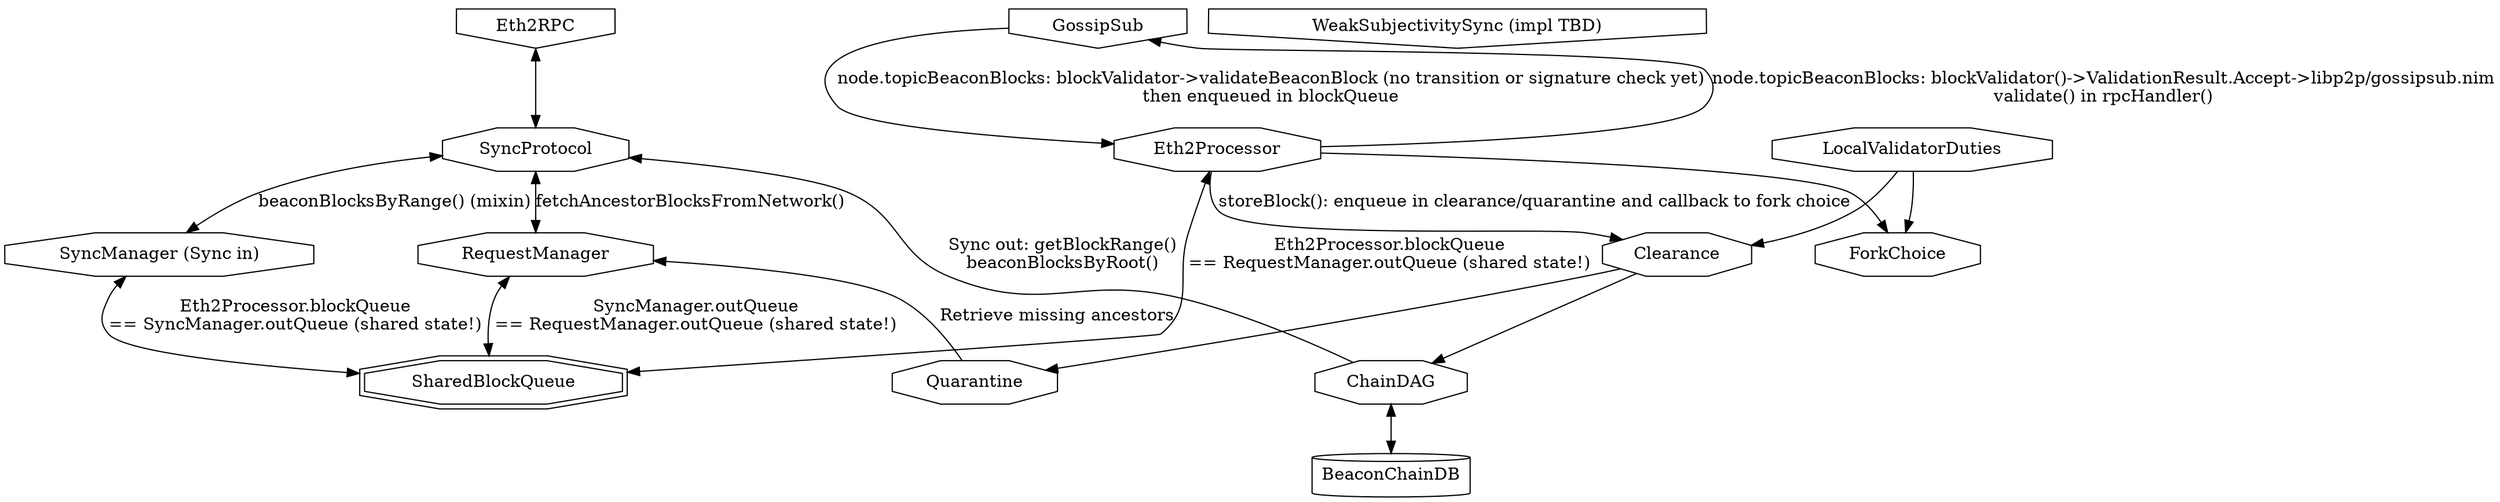 digraph architecture{
  node [shape = invhouse]; Eth2RPC GossipSub WeakSubjectivitySync;
  node [shape = octagon]; SyncManager SyncProtocol RequestManager;
  SyncManager [label="SyncManager (Sync in)"];
  node [shape = doubleoctagon] SharedBlockQueue;
  {rank = same; SyncManager RequestManager;}
  {rank = same; Eth2RPC GossipSub WeakSubjectivitySync;}

  WeakSubjectivitySync [label="WeakSubjectivitySync (impl TBD)"];

  node [shape = octagon]; Eth2Processor RequestManager;
  node [shape = octagon]; ChainDAG Quarantine Clearance;

  Eth2RPC -> SyncProtocol [dir=both]
  SyncProtocol -> SyncManager [dir=both, label="beaconBlocksByRange() (mixin)"]

  GossipSub -> Eth2Processor [label="node.topicBeaconBlocks: blockValidator->validateBeaconBlock (no transition or signature check yet)\nthen enqueued in blockQueue"];
  GossipSub -> Eth2Processor [dir=back, label="node.topicBeaconBlocks: blockValidator()->ValidationResult.Accept->libp2p/gossipsub.nim\nvalidate() in rpcHandler()"];

  Eth2Processor -> Clearance [label="storeBlock(): enqueue in clearance/quarantine and callback to fork choice"];
  SyncProtocol -> RequestManager [dir=both, label="fetchAncestorBlocksFromNetwork()"];

  SyncManager -> SharedBlockQueue [dir=both, label="Eth2Processor.blockQueue\n== SyncManager.outQueue (shared state!)"];
  Eth2Processor -> SharedBlockQueue [dir=both, label="Eth2Processor.blockQueue\n== RequestManager.outQueue (shared state!)"];
  SharedBlockQueue -> RequestManager [dir=both, label="SyncManager.outQueue\n== RequestManager.outQueue (shared state!)"];

  LocalValidatorDuties -> Clearance

  RequestManager -> Quarantine [dir=back, label="Retrieve missing ancestors"]
  Clearance -> Quarantine
  Clearance -> ChainDAG

  Eth2Processor -> ForkChoice
  LocalValidatorDuties -> ForkChoice

  node [shape = cylinder]; BeaconChainDB;
  ChainDAG -> BeaconChainDB [dir=both]

  SyncProtocol -> ChainDAG [dir=back, label="Sync out: getBlockRange()\nbeaconBlocksByRoot()\n"]
}
